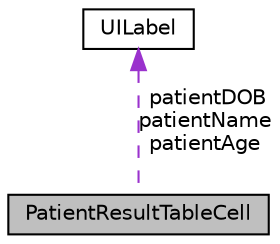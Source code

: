 digraph G
{
  edge [fontname="Helvetica",fontsize="10",labelfontname="Helvetica",labelfontsize="10"];
  node [fontname="Helvetica",fontsize="10",shape=record];
  Node1 [label="PatientResultTableCell",height=0.2,width=0.4,color="black", fillcolor="grey75", style="filled" fontcolor="black"];
  Node2 -> Node1 [dir="back",color="darkorchid3",fontsize="10",style="dashed",label=" patientDOB\npatientName\npatientAge" ,fontname="Helvetica"];
  Node2 [label="UILabel",height=0.2,width=0.4,color="black", fillcolor="white", style="filled",URL="$class_u_i_label.html"];
}
